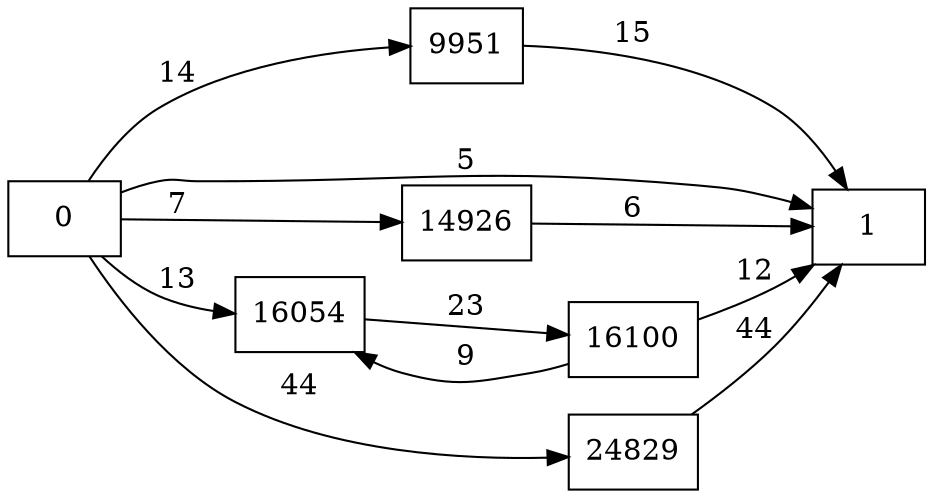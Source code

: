 digraph {
	graph [rankdir=LR]
	node [shape=rectangle]
	9951 -> 1 [label=15]
	14926 -> 1 [label=6]
	16054 -> 16100 [label=23]
	16100 -> 16054 [label=9]
	16100 -> 1 [label=12]
	24829 -> 1 [label=44]
	0 -> 1 [label=5]
	0 -> 9951 [label=14]
	0 -> 14926 [label=7]
	0 -> 16054 [label=13]
	0 -> 24829 [label=44]
}
